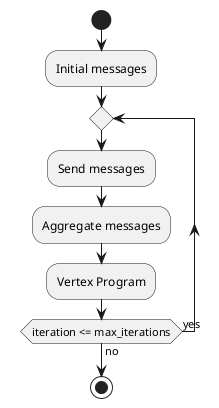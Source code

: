 @startuml

start
:Initial messages;
repeat
:Send messages;
:Aggregate messages;
:Vertex Program;
repeat while (iteration <= max_iterations) is (yes) not (no)
stop

@enduml
